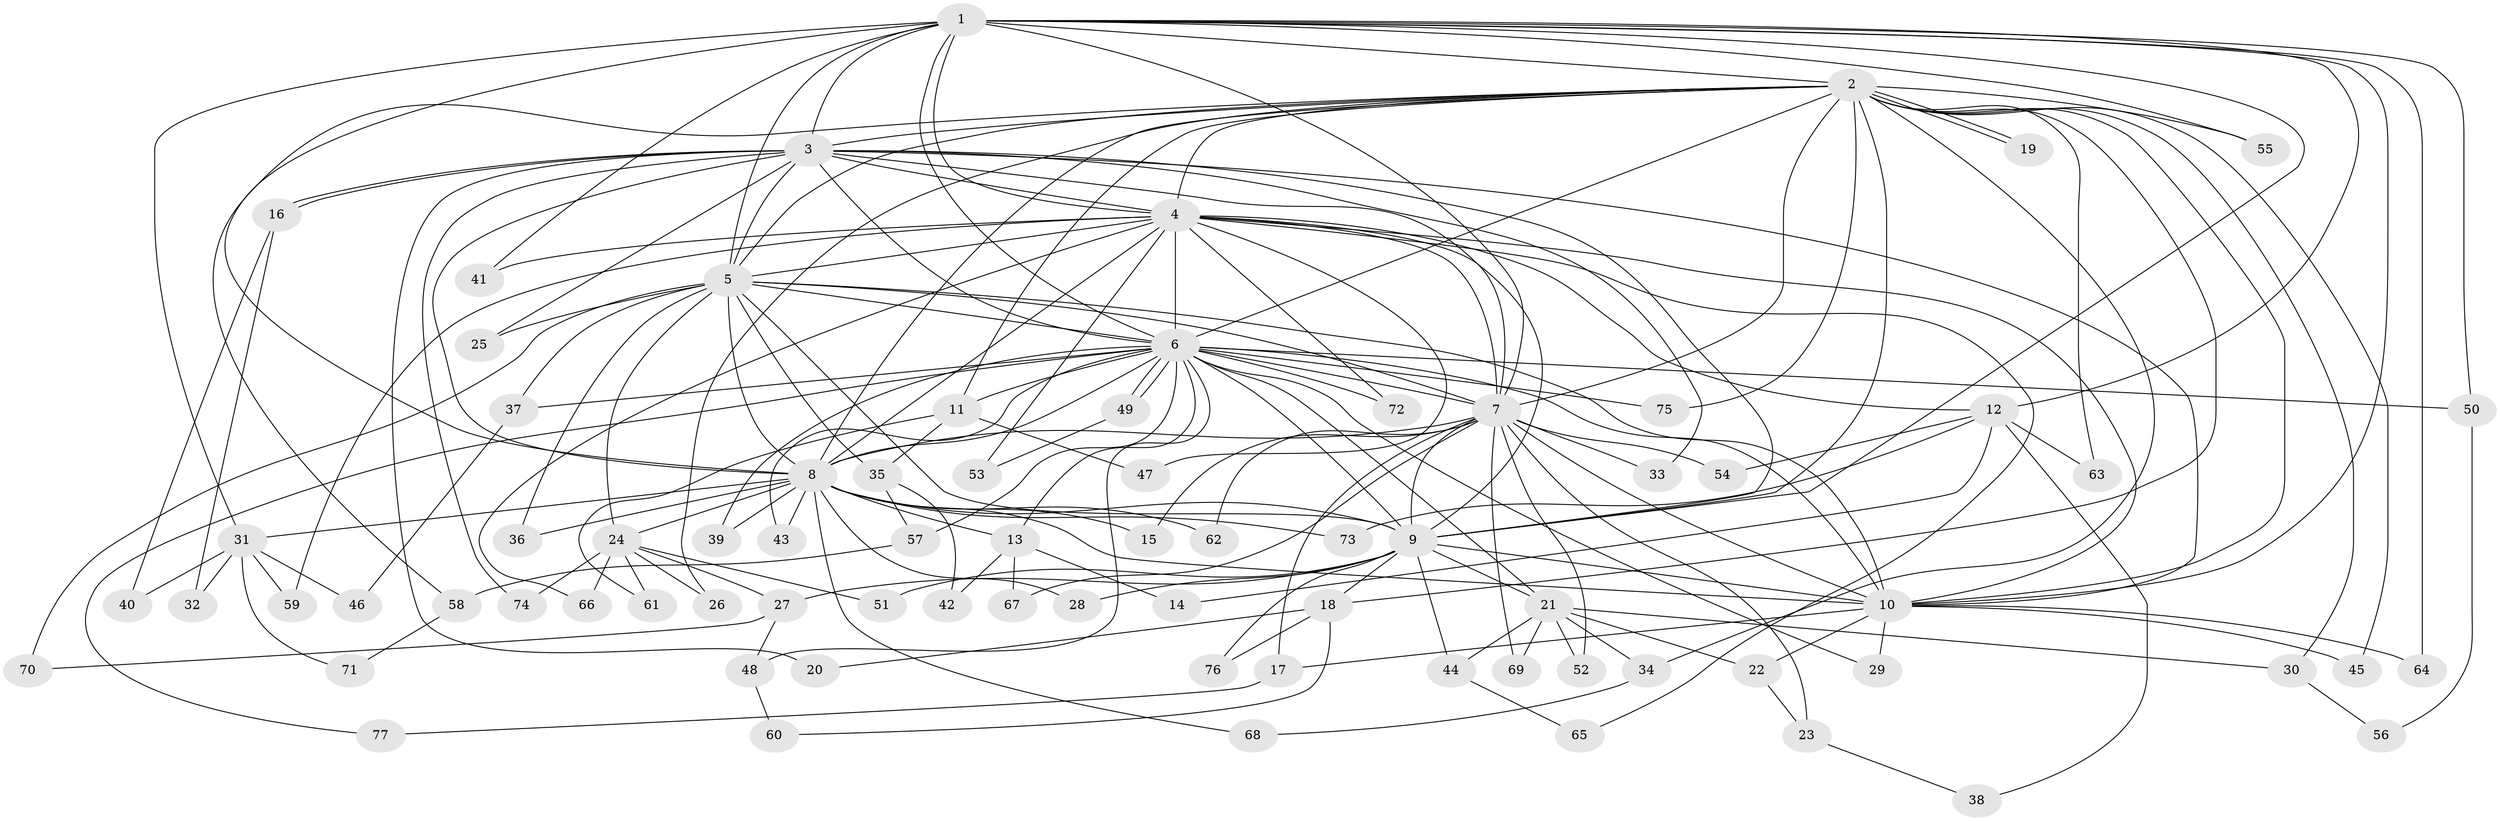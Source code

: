 // Generated by graph-tools (version 1.1) at 2025/14/03/09/25 04:14:10]
// undirected, 77 vertices, 179 edges
graph export_dot {
graph [start="1"]
  node [color=gray90,style=filled];
  1;
  2;
  3;
  4;
  5;
  6;
  7;
  8;
  9;
  10;
  11;
  12;
  13;
  14;
  15;
  16;
  17;
  18;
  19;
  20;
  21;
  22;
  23;
  24;
  25;
  26;
  27;
  28;
  29;
  30;
  31;
  32;
  33;
  34;
  35;
  36;
  37;
  38;
  39;
  40;
  41;
  42;
  43;
  44;
  45;
  46;
  47;
  48;
  49;
  50;
  51;
  52;
  53;
  54;
  55;
  56;
  57;
  58;
  59;
  60;
  61;
  62;
  63;
  64;
  65;
  66;
  67;
  68;
  69;
  70;
  71;
  72;
  73;
  74;
  75;
  76;
  77;
  1 -- 2;
  1 -- 3;
  1 -- 4;
  1 -- 5;
  1 -- 6;
  1 -- 7;
  1 -- 8;
  1 -- 9;
  1 -- 10;
  1 -- 12;
  1 -- 31;
  1 -- 41;
  1 -- 50;
  1 -- 55;
  1 -- 64;
  2 -- 3;
  2 -- 4;
  2 -- 5;
  2 -- 6;
  2 -- 7;
  2 -- 8;
  2 -- 9;
  2 -- 10;
  2 -- 11;
  2 -- 18;
  2 -- 19;
  2 -- 19;
  2 -- 26;
  2 -- 30;
  2 -- 34;
  2 -- 45;
  2 -- 55;
  2 -- 58;
  2 -- 63;
  2 -- 75;
  3 -- 4;
  3 -- 5;
  3 -- 6;
  3 -- 7;
  3 -- 8;
  3 -- 9;
  3 -- 10;
  3 -- 16;
  3 -- 16;
  3 -- 20;
  3 -- 25;
  3 -- 33;
  3 -- 74;
  4 -- 5;
  4 -- 6;
  4 -- 7;
  4 -- 8;
  4 -- 9;
  4 -- 10;
  4 -- 12;
  4 -- 41;
  4 -- 47;
  4 -- 53;
  4 -- 59;
  4 -- 65;
  4 -- 66;
  4 -- 72;
  5 -- 6;
  5 -- 7;
  5 -- 8;
  5 -- 9;
  5 -- 10;
  5 -- 24;
  5 -- 25;
  5 -- 35;
  5 -- 36;
  5 -- 37;
  5 -- 70;
  6 -- 7;
  6 -- 8;
  6 -- 9;
  6 -- 10;
  6 -- 11;
  6 -- 13;
  6 -- 21;
  6 -- 29;
  6 -- 37;
  6 -- 39;
  6 -- 43;
  6 -- 48;
  6 -- 49;
  6 -- 49;
  6 -- 50;
  6 -- 57;
  6 -- 72;
  6 -- 75;
  6 -- 77;
  7 -- 8;
  7 -- 9;
  7 -- 10;
  7 -- 15;
  7 -- 17;
  7 -- 23;
  7 -- 33;
  7 -- 52;
  7 -- 54;
  7 -- 62;
  7 -- 67;
  7 -- 69;
  8 -- 9;
  8 -- 10;
  8 -- 13;
  8 -- 15;
  8 -- 24;
  8 -- 28;
  8 -- 31;
  8 -- 36;
  8 -- 39;
  8 -- 43;
  8 -- 62;
  8 -- 68;
  8 -- 73;
  9 -- 10;
  9 -- 18;
  9 -- 21;
  9 -- 27;
  9 -- 28;
  9 -- 44;
  9 -- 51;
  9 -- 76;
  10 -- 17;
  10 -- 22;
  10 -- 29;
  10 -- 45;
  10 -- 64;
  11 -- 35;
  11 -- 47;
  11 -- 61;
  12 -- 14;
  12 -- 38;
  12 -- 54;
  12 -- 63;
  12 -- 73;
  13 -- 14;
  13 -- 42;
  13 -- 67;
  16 -- 32;
  16 -- 40;
  17 -- 77;
  18 -- 20;
  18 -- 60;
  18 -- 76;
  21 -- 22;
  21 -- 30;
  21 -- 34;
  21 -- 44;
  21 -- 52;
  21 -- 69;
  22 -- 23;
  23 -- 38;
  24 -- 26;
  24 -- 27;
  24 -- 51;
  24 -- 61;
  24 -- 66;
  24 -- 74;
  27 -- 48;
  27 -- 70;
  30 -- 56;
  31 -- 32;
  31 -- 40;
  31 -- 46;
  31 -- 59;
  31 -- 71;
  34 -- 68;
  35 -- 42;
  35 -- 57;
  37 -- 46;
  44 -- 65;
  48 -- 60;
  49 -- 53;
  50 -- 56;
  57 -- 58;
  58 -- 71;
}
